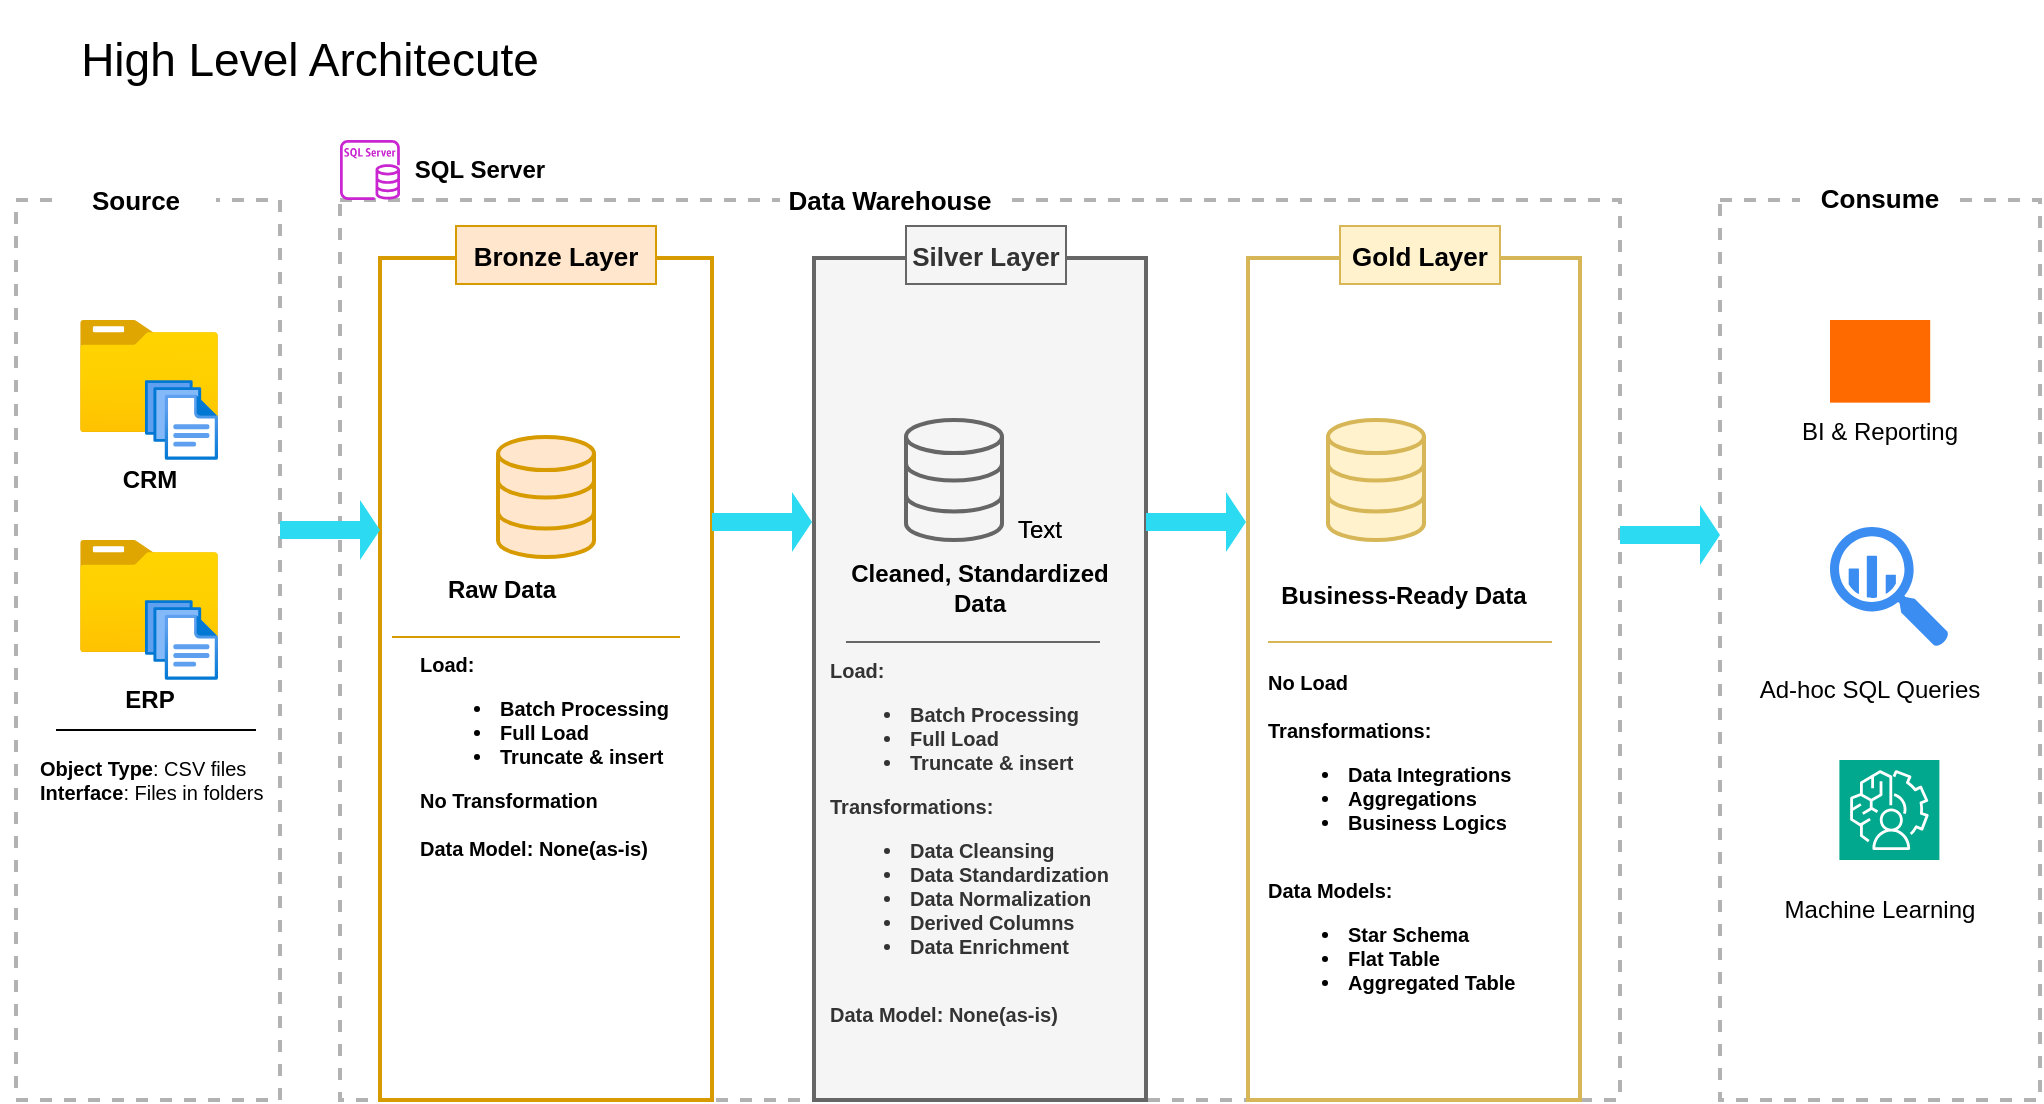 <mxfile version="26.0.16">
  <diagram name="Page-1" id="hQhouuUS5T3vGQ-r5ARh">
    <mxGraphModel dx="1036" dy="606" grid="1" gridSize="10" guides="1" tooltips="1" connect="1" arrows="1" fold="1" page="1" pageScale="1" pageWidth="850" pageHeight="1100" math="0" shadow="0">
      <root>
        <mxCell id="0" />
        <mxCell id="1" parent="0" />
        <mxCell id="Lbz_xhJ_zkLPbIxlJQBl-1" value="" style="rounded=0;whiteSpace=wrap;html=1;fillColor=none;dashed=1;strokeColor=#B2B2B2;strokeWidth=2;" vertex="1" parent="1">
          <mxGeometry x="28" y="110" width="132" height="450" as="geometry" />
        </mxCell>
        <mxCell id="Lbz_xhJ_zkLPbIxlJQBl-2" value="High Level Architecute" style="rounded=0;fontSize=23;labelBorderColor=none;html=1;whiteSpace=wrap;fontColor=default;strokeColor=none;" vertex="1" parent="1">
          <mxGeometry x="20" y="10" width="310" height="60" as="geometry" />
        </mxCell>
        <mxCell id="Lbz_xhJ_zkLPbIxlJQBl-3" value="" style="rounded=0;whiteSpace=wrap;html=1;fillColor=none;dashed=1;strokeColor=#B2B2B2;strokeWidth=2;" vertex="1" parent="1">
          <mxGeometry x="190" y="110" width="640" height="450" as="geometry" />
        </mxCell>
        <mxCell id="Lbz_xhJ_zkLPbIxlJQBl-4" value="Source" style="rounded=0;whiteSpace=wrap;html=1;strokeColor=none;fontSize=13;fontStyle=1" vertex="1" parent="1">
          <mxGeometry x="48" y="80" width="80" height="60" as="geometry" />
        </mxCell>
        <mxCell id="Lbz_xhJ_zkLPbIxlJQBl-7" value="Data Warehouse&lt;div&gt;&lt;br&gt;&lt;/div&gt;" style="rounded=0;whiteSpace=wrap;html=1;strokeColor=none;fontStyle=1;fontSize=13;" vertex="1" parent="1">
          <mxGeometry x="410" y="108" width="110" height="20" as="geometry" />
        </mxCell>
        <mxCell id="Lbz_xhJ_zkLPbIxlJQBl-10" value="" style="rounded=0;whiteSpace=wrap;html=1;fillColor=none;strokeColor=#d79b00;strokeWidth=2;" vertex="1" parent="1">
          <mxGeometry x="210" y="139" width="166" height="421" as="geometry" />
        </mxCell>
        <mxCell id="Lbz_xhJ_zkLPbIxlJQBl-11" value="Bronze Layer" style="rounded=0;whiteSpace=wrap;html=1;strokeColor=#d79b00;fontSize=13;fontStyle=1;fillColor=#ffe6cc;" vertex="1" parent="1">
          <mxGeometry x="248" y="123" width="100" height="29" as="geometry" />
        </mxCell>
        <mxCell id="Lbz_xhJ_zkLPbIxlJQBl-12" value="" style="rounded=0;whiteSpace=wrap;html=1;strokeWidth=2;fillColor=#f5f5f5;fontColor=#333333;strokeColor=#666666;" vertex="1" parent="1">
          <mxGeometry x="427" y="139" width="166" height="421" as="geometry" />
        </mxCell>
        <mxCell id="Lbz_xhJ_zkLPbIxlJQBl-13" value="Silver Layer" style="rounded=0;whiteSpace=wrap;html=1;strokeColor=#666666;fontSize=13;fontStyle=1;fillColor=#f5f5f5;fontColor=#333333;" vertex="1" parent="1">
          <mxGeometry x="473" y="123" width="80" height="29" as="geometry" />
        </mxCell>
        <mxCell id="Lbz_xhJ_zkLPbIxlJQBl-14" value="" style="rounded=0;whiteSpace=wrap;html=1;fillColor=none;strokeColor=#d6b656;strokeWidth=2;" vertex="1" parent="1">
          <mxGeometry x="644" y="139" width="166" height="421" as="geometry" />
        </mxCell>
        <mxCell id="Lbz_xhJ_zkLPbIxlJQBl-15" value="Gold Layer" style="rounded=0;whiteSpace=wrap;html=1;strokeColor=#d6b656;fontSize=13;fontStyle=1;fillColor=#fff2cc;" vertex="1" parent="1">
          <mxGeometry x="690" y="123" width="80" height="29" as="geometry" />
        </mxCell>
        <mxCell id="Lbz_xhJ_zkLPbIxlJQBl-16" value="" style="rounded=0;whiteSpace=wrap;html=1;strokeColor=#B2B2B2;dashed=1;fillColor=none;strokeWidth=2;" vertex="1" parent="1">
          <mxGeometry x="880" y="110" width="160" height="450" as="geometry" />
        </mxCell>
        <mxCell id="Lbz_xhJ_zkLPbIxlJQBl-17" value="Consume" style="rounded=0;whiteSpace=wrap;html=1;strokeColor=none;fontSize=13;fontStyle=1" vertex="1" parent="1">
          <mxGeometry x="920" y="79" width="80" height="60" as="geometry" />
        </mxCell>
        <mxCell id="Lbz_xhJ_zkLPbIxlJQBl-18" value="" style="image;aspect=fixed;html=1;points=[];align=center;fontSize=12;image=img/lib/azure2/general/Folder_Blank.svg;" vertex="1" parent="1">
          <mxGeometry x="60" y="170" width="69" height="56.0" as="geometry" />
        </mxCell>
        <mxCell id="Lbz_xhJ_zkLPbIxlJQBl-19" value="" style="image;aspect=fixed;html=1;points=[];align=center;fontSize=12;image=img/lib/azure2/general/Files.svg;" vertex="1" parent="1">
          <mxGeometry x="92.43" y="200" width="36.57" height="40" as="geometry" />
        </mxCell>
        <mxCell id="Lbz_xhJ_zkLPbIxlJQBl-20" value="CRM" style="rounded=0;whiteSpace=wrap;html=1;strokeColor=none;fontStyle=1" vertex="1" parent="1">
          <mxGeometry x="68.5" y="240" width="52" height="20" as="geometry" />
        </mxCell>
        <mxCell id="Lbz_xhJ_zkLPbIxlJQBl-24" value="" style="image;aspect=fixed;html=1;points=[];align=center;fontSize=12;image=img/lib/azure2/general/Folder_Blank.svg;" vertex="1" parent="1">
          <mxGeometry x="60" y="280" width="69" height="56.0" as="geometry" />
        </mxCell>
        <mxCell id="Lbz_xhJ_zkLPbIxlJQBl-25" value="" style="image;aspect=fixed;html=1;points=[];align=center;fontSize=12;image=img/lib/azure2/general/Files.svg;" vertex="1" parent="1">
          <mxGeometry x="92.43" y="310" width="36.57" height="40" as="geometry" />
        </mxCell>
        <mxCell id="Lbz_xhJ_zkLPbIxlJQBl-26" value="ERP" style="rounded=0;whiteSpace=wrap;html=1;strokeColor=none;fontStyle=1" vertex="1" parent="1">
          <mxGeometry x="68.5" y="350" width="52" height="20" as="geometry" />
        </mxCell>
        <mxCell id="Lbz_xhJ_zkLPbIxlJQBl-27" value="&lt;b&gt;Object Type&lt;/b&gt;: CSV files&lt;div&gt;&lt;b&gt;Interface&lt;/b&gt;: Files in folders&lt;/div&gt;" style="rounded=0;whiteSpace=wrap;html=1;fontSize=10;align=left;strokeColor=none;" vertex="1" parent="1">
          <mxGeometry x="38" y="370" width="120" height="60" as="geometry" />
        </mxCell>
        <mxCell id="Lbz_xhJ_zkLPbIxlJQBl-31" value="" style="shape=singleArrow;whiteSpace=wrap;html=1;fillColor=light-dark(#2cdaf2, #ededed);strokeColor=none;" vertex="1" parent="1">
          <mxGeometry x="160" y="260" width="50" height="30" as="geometry" />
        </mxCell>
        <mxCell id="Lbz_xhJ_zkLPbIxlJQBl-41" value="" style="html=1;verticalLabelPosition=bottom;align=center;labelBackgroundColor=#ffffff;verticalAlign=top;strokeWidth=2;strokeColor=#d79b00;shadow=0;dashed=0;shape=mxgraph.ios7.icons.data;fillColor=#ffe6cc;" vertex="1" parent="1">
          <mxGeometry x="269" y="228.5" width="48" height="60" as="geometry" />
        </mxCell>
        <mxCell id="Lbz_xhJ_zkLPbIxlJQBl-43" value="" style="html=1;verticalLabelPosition=bottom;align=center;labelBackgroundColor=#ffffff;verticalAlign=top;strokeWidth=2;strokeColor=#666666;shadow=0;dashed=0;shape=mxgraph.ios7.icons.data;fillColor=#f5f5f5;fontColor=#333333;" vertex="1" parent="1">
          <mxGeometry x="473" y="220" width="48" height="60" as="geometry" />
        </mxCell>
        <mxCell id="Lbz_xhJ_zkLPbIxlJQBl-44" value="" style="html=1;verticalLabelPosition=bottom;align=center;labelBackgroundColor=#ffffff;verticalAlign=top;strokeWidth=2;strokeColor=#d6b656;shadow=0;dashed=0;shape=mxgraph.ios7.icons.data;fillColor=#fff2cc;" vertex="1" parent="1">
          <mxGeometry x="684" y="220" width="48" height="60" as="geometry" />
        </mxCell>
        <mxCell id="Lbz_xhJ_zkLPbIxlJQBl-47" value="&lt;b&gt;Raw Data&lt;/b&gt;" style="text;html=1;align=center;verticalAlign=middle;whiteSpace=wrap;rounded=0;" vertex="1" parent="1">
          <mxGeometry x="216" y="289" width="110" height="31" as="geometry" />
        </mxCell>
        <mxCell id="Lbz_xhJ_zkLPbIxlJQBl-48" value="&lt;b&gt;Cleaned, Standardized Data&lt;/b&gt;" style="text;html=1;align=center;verticalAlign=middle;whiteSpace=wrap;rounded=0;" vertex="1" parent="1">
          <mxGeometry x="430" y="288.5" width="160" height="31" as="geometry" />
        </mxCell>
        <mxCell id="Lbz_xhJ_zkLPbIxlJQBl-49" value="&lt;b&gt;Business-Ready Data&lt;/b&gt;" style="text;html=1;align=center;verticalAlign=middle;whiteSpace=wrap;rounded=0;" vertex="1" parent="1">
          <mxGeometry x="644" y="292.5" width="156" height="31" as="geometry" />
        </mxCell>
        <mxCell id="Lbz_xhJ_zkLPbIxlJQBl-50" value="" style="line;strokeWidth=1;rotatable=0;dashed=0;labelPosition=right;align=left;verticalAlign=middle;spacingTop=0;spacingLeft=6;points=[];portConstraint=eastwest;fillColor=#f5f5f5;fontColor=#333333;strokeColor=#666666;" vertex="1" parent="1">
          <mxGeometry x="443" y="326" width="127" height="10" as="geometry" />
        </mxCell>
        <mxCell id="Lbz_xhJ_zkLPbIxlJQBl-51" value="" style="line;strokeWidth=1;rotatable=0;dashed=0;labelPosition=right;align=left;verticalAlign=middle;spacingTop=0;spacingLeft=6;points=[];portConstraint=eastwest;fillColor=#ffe6cc;strokeColor=#d79b00;fontStyle=1" vertex="1" parent="1">
          <mxGeometry x="216" y="323.5" width="144" height="10" as="geometry" />
        </mxCell>
        <mxCell id="Lbz_xhJ_zkLPbIxlJQBl-52" value="" style="line;strokeWidth=1;rotatable=0;dashed=0;labelPosition=right;align=left;verticalAlign=middle;spacingTop=0;spacingLeft=6;points=[];portConstraint=eastwest;fillColor=#fff2cc;strokeColor=#d6b656;fontStyle=1" vertex="1" parent="1">
          <mxGeometry x="654" y="326" width="142" height="10" as="geometry" />
        </mxCell>
        <mxCell id="Lbz_xhJ_zkLPbIxlJQBl-53" value="" style="line;strokeWidth=1;rotatable=0;dashed=0;labelPosition=right;align=left;verticalAlign=middle;spacingTop=0;spacingLeft=6;points=[];portConstraint=eastwest;fontStyle=1" vertex="1" parent="1">
          <mxGeometry x="48" y="370" width="100" height="10" as="geometry" />
        </mxCell>
        <mxCell id="Lbz_xhJ_zkLPbIxlJQBl-55" value="&lt;b&gt;Load:&lt;/b&gt;&lt;div&gt;&lt;ul&gt;&lt;li&gt;&lt;b&gt;Batch Processing&lt;/b&gt;&lt;/li&gt;&lt;li&gt;&lt;b&gt;Full Load&lt;/b&gt;&lt;/li&gt;&lt;li&gt;&lt;b&gt;Truncate &amp;amp; insert&lt;/b&gt;&lt;/li&gt;&lt;/ul&gt;&lt;div&gt;&lt;b&gt;No Transformation&lt;/b&gt;&lt;/div&gt;&lt;/div&gt;&lt;div&gt;&lt;b&gt;&lt;br&gt;&lt;/b&gt;&lt;/div&gt;&lt;div&gt;&lt;b&gt;Data Model: None(as-is)&lt;/b&gt;&lt;/div&gt;" style="rounded=0;whiteSpace=wrap;html=1;fontSize=10;align=left;strokeColor=none;" vertex="1" parent="1">
          <mxGeometry x="227.5" y="350" width="131" height="75" as="geometry" />
        </mxCell>
        <mxCell id="Lbz_xhJ_zkLPbIxlJQBl-56" value="&lt;b&gt;Load:&lt;/b&gt;&lt;div&gt;&lt;ul&gt;&lt;li&gt;&lt;b&gt;Batch Processing&lt;/b&gt;&lt;/li&gt;&lt;li&gt;&lt;b&gt;Full Load&lt;/b&gt;&lt;/li&gt;&lt;li&gt;&lt;b&gt;Truncate &amp;amp; insert&lt;/b&gt;&lt;/li&gt;&lt;/ul&gt;&lt;div&gt;&lt;b&gt;Transformations:&lt;/b&gt;&lt;/div&gt;&lt;/div&gt;&lt;div&gt;&lt;ul&gt;&lt;li&gt;&lt;b&gt;Data Cleansing&lt;/b&gt;&lt;/li&gt;&lt;li&gt;&lt;b&gt;Data Standardization&lt;/b&gt;&lt;/li&gt;&lt;li&gt;&lt;b&gt;Data Normalization&lt;/b&gt;&lt;/li&gt;&lt;li&gt;&lt;b&gt;Derived Columns&lt;/b&gt;&lt;/li&gt;&lt;li&gt;&lt;b&gt;Data Enrichment&lt;/b&gt;&lt;/li&gt;&lt;/ul&gt;&lt;/div&gt;&lt;div&gt;&lt;b&gt;&lt;br&gt;&lt;/b&gt;&lt;/div&gt;&lt;div&gt;&lt;b&gt;Data Model: None(as-is)&lt;/b&gt;&lt;/div&gt;" style="rounded=0;whiteSpace=wrap;html=1;fontSize=10;align=left;strokeColor=none;fillColor=#f5f5f5;fontColor=#333333;" vertex="1" parent="1">
          <mxGeometry x="432.5" y="351" width="152.5" height="159" as="geometry" />
        </mxCell>
        <mxCell id="Lbz_xhJ_zkLPbIxlJQBl-58" value="&lt;b&gt;No Load&lt;/b&gt;&lt;div&gt;&lt;b&gt;&lt;br&gt;&lt;/b&gt;&lt;div&gt;&lt;div&gt;&lt;div&gt;&lt;b&gt;Transformations:&lt;/b&gt;&lt;/div&gt;&lt;/div&gt;&lt;div&gt;&lt;ul&gt;&lt;li&gt;&lt;b&gt;Data Integrations&lt;/b&gt;&lt;/li&gt;&lt;li&gt;&lt;b&gt;Aggregations&lt;/b&gt;&lt;/li&gt;&lt;li&gt;&lt;b&gt;Business Logics&lt;/b&gt;&lt;/li&gt;&lt;/ul&gt;&lt;/div&gt;&lt;div&gt;&lt;b&gt;&lt;br&gt;&lt;/b&gt;&lt;/div&gt;&lt;div&gt;&lt;b&gt;Data Models:&lt;/b&gt;&lt;/div&gt;&lt;/div&gt;&lt;/div&gt;&lt;div&gt;&lt;ul&gt;&lt;li&gt;&lt;b&gt;Star Schema&lt;/b&gt;&lt;/li&gt;&lt;li&gt;&lt;b&gt;Flat Table&lt;/b&gt;&lt;/li&gt;&lt;li&gt;&lt;b&gt;Aggregated Table&lt;/b&gt;&lt;/li&gt;&lt;/ul&gt;&lt;/div&gt;" style="rounded=0;whiteSpace=wrap;html=1;fontSize=10;align=left;strokeColor=none;" vertex="1" parent="1">
          <mxGeometry x="651.5" y="351" width="152.5" height="159" as="geometry" />
        </mxCell>
        <mxCell id="Lbz_xhJ_zkLPbIxlJQBl-60" value="" style="shape=singleArrow;whiteSpace=wrap;html=1;fillColor=light-dark(#2cdaf2, #ededed);strokeColor=none;" vertex="1" parent="1">
          <mxGeometry x="376" y="256" width="50" height="30" as="geometry" />
        </mxCell>
        <mxCell id="Lbz_xhJ_zkLPbIxlJQBl-61" value="" style="shape=singleArrow;whiteSpace=wrap;html=1;fillColor=light-dark(#2cdaf2, #ededed);strokeColor=none;" vertex="1" parent="1">
          <mxGeometry x="593" y="256" width="50" height="30" as="geometry" />
        </mxCell>
        <mxCell id="Lbz_xhJ_zkLPbIxlJQBl-63" value="" style="shape=singleArrow;whiteSpace=wrap;html=1;fillColor=light-dark(#2cdaf2, #ededed);strokeColor=none;" vertex="1" parent="1">
          <mxGeometry x="830" y="262.5" width="50" height="30" as="geometry" />
        </mxCell>
        <mxCell id="Lbz_xhJ_zkLPbIxlJQBl-64" value="" style="sketch=0;html=1;aspect=fixed;strokeColor=none;shadow=0;fillColor=#3B8DF1;verticalAlign=top;labelPosition=center;verticalLabelPosition=bottom;shape=mxgraph.gcp2.big_query" vertex="1" parent="1">
          <mxGeometry x="935" y="273.5" width="59.4" height="60" as="geometry" />
        </mxCell>
        <mxCell id="Lbz_xhJ_zkLPbIxlJQBl-65" value="" style="sketch=0;points=[[0,0,0],[0.25,0,0],[0.5,0,0],[0.75,0,0],[1,0,0],[0,1,0],[0.25,1,0],[0.5,1,0],[0.75,1,0],[1,1,0],[0,0.25,0],[0,0.5,0],[0,0.75,0],[1,0.25,0],[1,0.5,0],[1,0.75,0]];outlineConnect=0;fontColor=#232F3E;fillColor=#01A88D;strokeColor=#ffffff;dashed=0;verticalLabelPosition=bottom;verticalAlign=top;align=center;html=1;fontSize=12;fontStyle=0;aspect=fixed;shape=mxgraph.aws4.resourceIcon;resIcon=mxgraph.aws4.augmented_ai;" vertex="1" parent="1">
          <mxGeometry x="939.7" y="390" width="50" height="50" as="geometry" />
        </mxCell>
        <mxCell id="Lbz_xhJ_zkLPbIxlJQBl-66" value="" style="points=[];aspect=fixed;html=1;align=center;shadow=0;dashed=0;fillColor=#FF6A00;strokeColor=none;shape=mxgraph.alibaba_cloud.man_mobile_analytics;" vertex="1" parent="1">
          <mxGeometry x="935" y="170" width="50.1" height="41.4" as="geometry" />
        </mxCell>
        <mxCell id="Lbz_xhJ_zkLPbIxlJQBl-67" value="Text" style="text;html=1;align=center;verticalAlign=middle;whiteSpace=wrap;rounded=0;" vertex="1" parent="1">
          <mxGeometry x="510" y="260" width="60" height="30" as="geometry" />
        </mxCell>
        <mxCell id="Lbz_xhJ_zkLPbIxlJQBl-68" value="Text" style="text;html=1;align=center;verticalAlign=middle;whiteSpace=wrap;rounded=0;" vertex="1" parent="1">
          <mxGeometry x="510" y="260" width="60" height="30" as="geometry" />
        </mxCell>
        <mxCell id="Lbz_xhJ_zkLPbIxlJQBl-69" value="BI &amp;amp; Reporting" style="rounded=0;whiteSpace=wrap;html=1;strokeColor=none;" vertex="1" parent="1">
          <mxGeometry x="900.05" y="211.4" width="120" height="30" as="geometry" />
        </mxCell>
        <mxCell id="Lbz_xhJ_zkLPbIxlJQBl-70" value="Ad-hoc SQL Queries" style="rounded=0;whiteSpace=wrap;html=1;strokeColor=none;" vertex="1" parent="1">
          <mxGeometry x="890" y="340" width="130" height="30" as="geometry" />
        </mxCell>
        <mxCell id="Lbz_xhJ_zkLPbIxlJQBl-71" value="Machine Learning" style="rounded=0;whiteSpace=wrap;html=1;strokeColor=none;" vertex="1" parent="1">
          <mxGeometry x="895" y="450" width="130" height="30" as="geometry" />
        </mxCell>
        <mxCell id="Lbz_xhJ_zkLPbIxlJQBl-72" value="" style="sketch=0;outlineConnect=0;fontColor=#232F3E;gradientColor=none;fillColor=#C925D1;strokeColor=none;dashed=0;verticalLabelPosition=bottom;verticalAlign=top;align=center;html=1;fontSize=12;fontStyle=0;aspect=fixed;pointerEvents=1;shape=mxgraph.aws4.rds_sql_server_instance;" vertex="1" parent="1">
          <mxGeometry x="190" y="80" width="30" height="30" as="geometry" />
        </mxCell>
        <mxCell id="Lbz_xhJ_zkLPbIxlJQBl-74" value="SQL Server" style="text;html=1;align=center;verticalAlign=middle;whiteSpace=wrap;rounded=0;fontStyle=1" vertex="1" parent="1">
          <mxGeometry x="220" y="80" width="80" height="30" as="geometry" />
        </mxCell>
      </root>
    </mxGraphModel>
  </diagram>
</mxfile>
